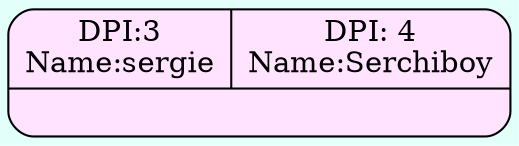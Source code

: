 digraph structs {
  bgcolor = "#E3FFFA"
 node [shape=Mrecord fillcolor="#FFE3FF" style =filled];
struct1765978307[label="{{DPI:3\nName:sergie|DPI: 4\nName:Serchiboy}|<here>}"];

}